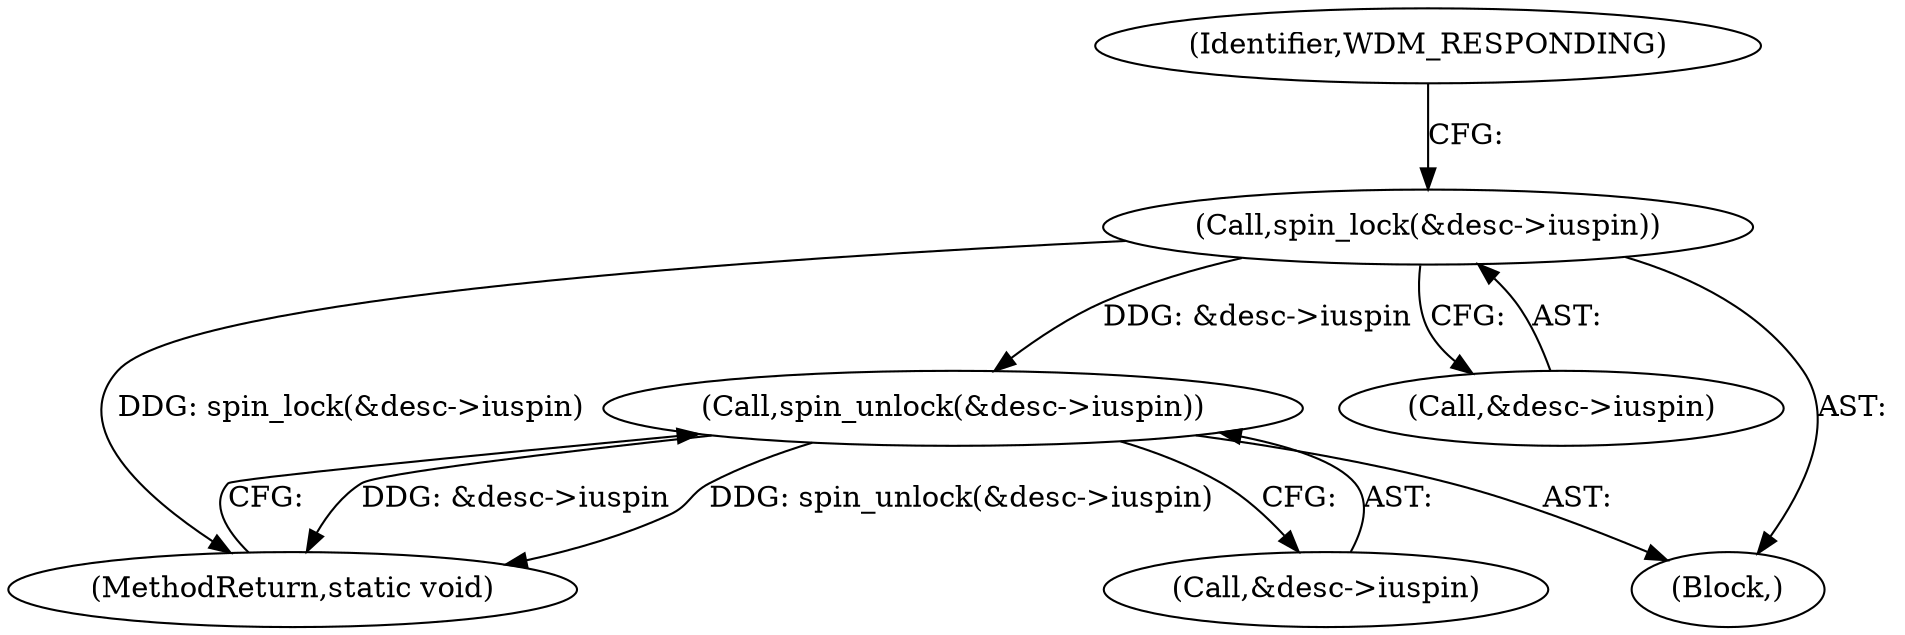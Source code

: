 digraph "0_linux_c0f5ecee4e741667b2493c742b60b6218d40b3aa@pointer" {
"1000258" [label="(Call,spin_unlock(&desc->iuspin))"];
"1000123" [label="(Call,spin_lock(&desc->iuspin))"];
"1000124" [label="(Call,&desc->iuspin)"];
"1000263" [label="(MethodReturn,static void)"];
"1000129" [label="(Identifier,WDM_RESPONDING)"];
"1000104" [label="(Block,)"];
"1000258" [label="(Call,spin_unlock(&desc->iuspin))"];
"1000259" [label="(Call,&desc->iuspin)"];
"1000123" [label="(Call,spin_lock(&desc->iuspin))"];
"1000258" -> "1000104"  [label="AST: "];
"1000258" -> "1000259"  [label="CFG: "];
"1000259" -> "1000258"  [label="AST: "];
"1000263" -> "1000258"  [label="CFG: "];
"1000258" -> "1000263"  [label="DDG: &desc->iuspin"];
"1000258" -> "1000263"  [label="DDG: spin_unlock(&desc->iuspin)"];
"1000123" -> "1000258"  [label="DDG: &desc->iuspin"];
"1000123" -> "1000104"  [label="AST: "];
"1000123" -> "1000124"  [label="CFG: "];
"1000124" -> "1000123"  [label="AST: "];
"1000129" -> "1000123"  [label="CFG: "];
"1000123" -> "1000263"  [label="DDG: spin_lock(&desc->iuspin)"];
}
